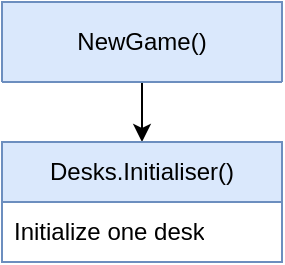 <mxfile version="24.6.2" type="github">
  <diagram name="Page-1" id="XFIx7qS9XGdZtA_PtzUi">
    <mxGraphModel dx="1418" dy="779" grid="1" gridSize="10" guides="1" tooltips="1" connect="1" arrows="1" fold="1" page="1" pageScale="1" pageWidth="850" pageHeight="1100" math="0" shadow="0">
      <root>
        <mxCell id="0" />
        <mxCell id="1" parent="0" />
        <mxCell id="ig1n-ymVNB9o0xp7LxkO-1" style="edgeStyle=orthogonalEdgeStyle;rounded=0;orthogonalLoop=1;jettySize=auto;html=1;exitX=0.5;exitY=1;exitDx=0;exitDy=0;entryX=0.5;entryY=0;entryDx=0;entryDy=0;" edge="1" parent="1" source="ig1n-ymVNB9o0xp7LxkO-2" target="ig1n-ymVNB9o0xp7LxkO-3">
          <mxGeometry relative="1" as="geometry" />
        </mxCell>
        <mxCell id="ig1n-ymVNB9o0xp7LxkO-2" value="NewGame()" style="swimlane;fontStyle=0;childLayout=stackLayout;horizontal=1;startSize=60;horizontalStack=0;resizeParent=1;resizeParentMax=0;resizeLast=0;collapsible=1;marginBottom=0;whiteSpace=wrap;html=1;fillColor=#dae8fc;strokeColor=#6c8ebf;" vertex="1" parent="1">
          <mxGeometry x="10" y="10" width="140" height="40" as="geometry" />
        </mxCell>
        <mxCell id="ig1n-ymVNB9o0xp7LxkO-3" value="Desks.Initialiser()" style="swimlane;fontStyle=0;childLayout=stackLayout;horizontal=1;startSize=30;horizontalStack=0;resizeParent=1;resizeParentMax=0;resizeLast=0;collapsible=1;marginBottom=0;whiteSpace=wrap;html=1;fillColor=#dae8fc;strokeColor=#6c8ebf;" vertex="1" parent="1">
          <mxGeometry x="10" y="80" width="140" height="60" as="geometry" />
        </mxCell>
        <mxCell id="ig1n-ymVNB9o0xp7LxkO-4" value="Initialize one desk" style="text;strokeColor=none;fillColor=none;align=left;verticalAlign=middle;spacingLeft=4;spacingRight=4;overflow=hidden;points=[[0,0.5],[1,0.5]];portConstraint=eastwest;rotatable=0;whiteSpace=wrap;html=1;" vertex="1" parent="ig1n-ymVNB9o0xp7LxkO-3">
          <mxGeometry y="30" width="140" height="30" as="geometry" />
        </mxCell>
      </root>
    </mxGraphModel>
  </diagram>
</mxfile>
